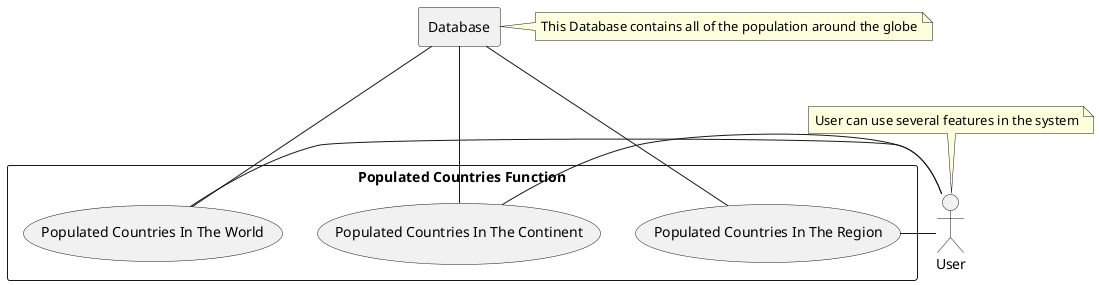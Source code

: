 @startuml
           actor user as "User"
               note top of user: User can use several features in the system
               rectangle db as "Database"
               note right of db: This Database contains all of the population around the globe
           rectangle "Populated Countries Function"{
               usecase PCWORLD as "Populated Countries In The World"
               usecase PCCONTINENT as "Populated Countries In The Continent"
               usecase PCREGION as "Populated Countries In The Region"
               user - PCWORLD
               user - PCCONTINENT
               user - PCREGION
               db --- PCWORLD
               db --- PCCONTINENT
               db --- PCREGION
           }
@enduml